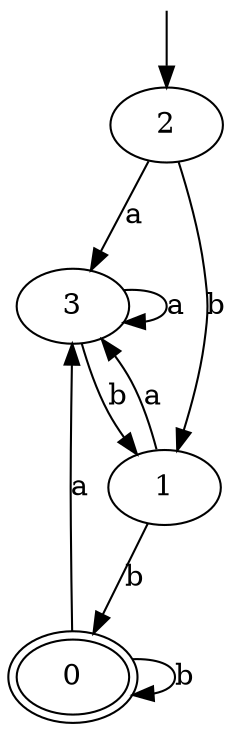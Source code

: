 digraph automaton
{
  __INVISIBLE_NODE_0__ [label= "", shape=none,height=.0,width=.0] ;
  __INVISIBLE_NODE_0__ -> 2 ;
  0 [peripheries=2] ;
  0 -> 0 [label="b"] ;
  0 -> 3 [label="a"] ;
  1 -> 0 [label="b"] ;
  1 -> 3 [label="a"] ;
  2 -> 1 [label="b"] ;
  2 -> 3 [label="a"] ;
  3 -> 1 [label="b"] ;
  3 -> 3 [label="a"] ;
}